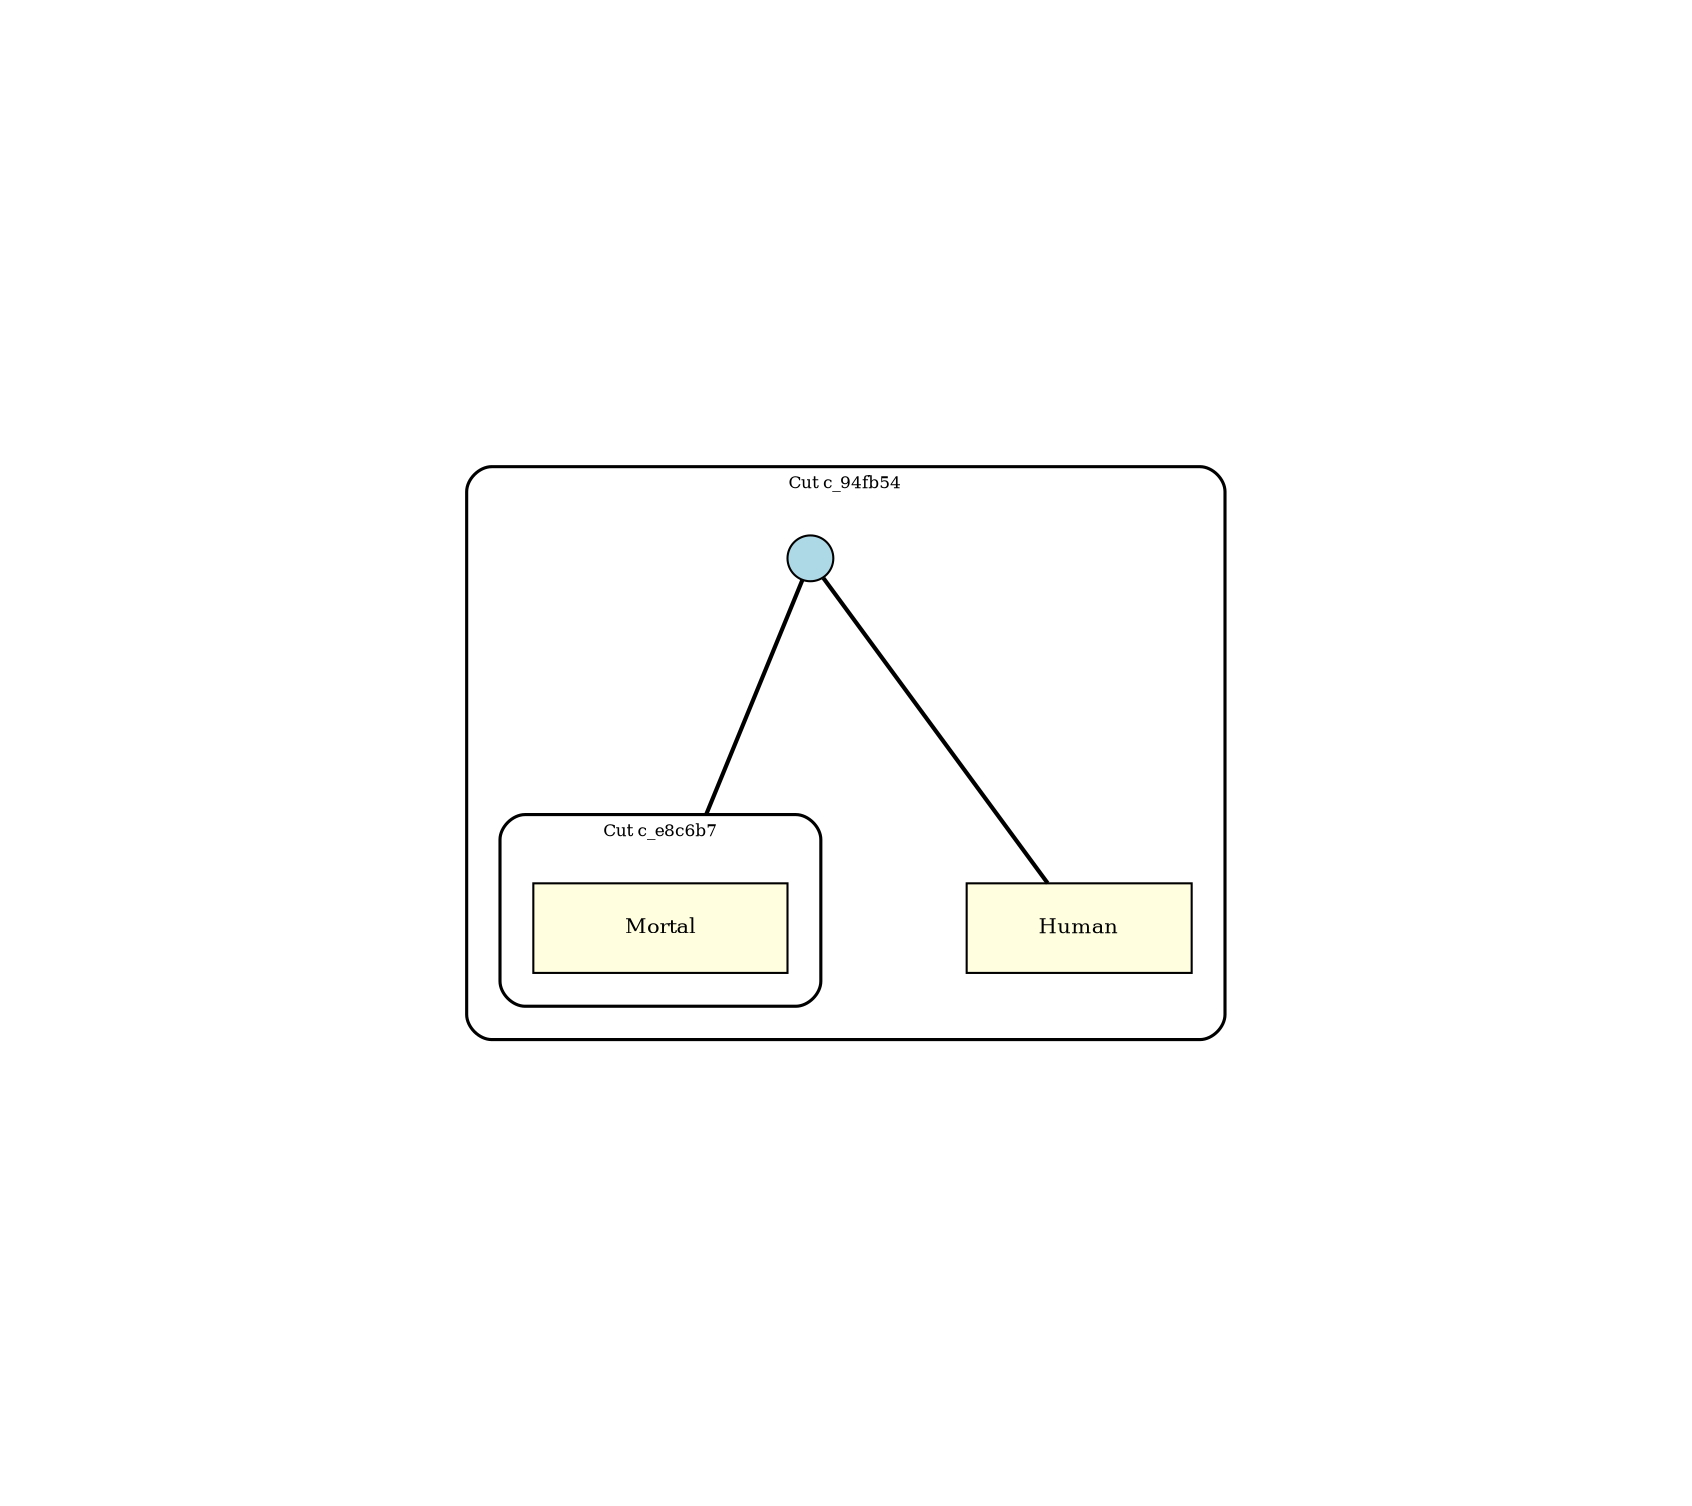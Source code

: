 graph EG {
    // ENHANCED: Dau convention layout with proper spacing
    graph [clusterrank=local, compound=true, newrank=true, rankdir=TB,
           overlap=false, splines=true, concentrate=false];
    
    // Enhanced spacing for Dau visual conventions
    node [shape=circle, width=0.4, height=0.4, fixedsize=true,
          fontsize=10, margin=0.2];
    edge [arrowhead=none, len=3.5, minlen=2.5, weight=1.0];
    
    // Spacing parameters for visual clarity (compact defaults)
    nodesep=1.2;        // Compact node separation
    ranksep=1.0;        // Compact rank separation
    margin=1.5;         // Keep graph margin modest
    pad="1.5,1.5";      // Keep padding modest
    sep="+8";           // Compact minimum separation

  
  // Default node styling with proper sizing
  node [shape=circle, style=filled, fillcolor=lightblue, fontsize=10];
  edge [fontsize=9, labeldistance=1.5, labelangle=0];

  subgraph cluster_c_94fb54a6 {
    label="Cut c_94fb54";
    style=rounded;
    color=black;
    penwidth=1.5;
    margin=16.00;  // Padding around cut contents
    labelloc=top;
    fontsize=8;
    // Leverage Graphviz hierarchical layout
    clusterrank=local;  // Layout this cluster separately

    subgraph cluster_c_e8c6b765 {
      label="Cut c_e8c6b7";
      style=rounded;
      color=black;
      penwidth=1.5;
      margin=16.00;  // Padding around cut contents
      labelloc=top;
      fontsize=8;
      // Leverage Graphviz hierarchical layout
      clusterrank=local;  // Layout this cluster separately

      e_d3a09c76 [label="Mortal", shape=box, fillcolor=lightyellow, width=1.70, height=0.60, fixedsize=true];
    }

    v_3b202035 [label="", width=0.30, height=0.30, fixedsize=true];
    e_44056247 [label="Human", shape=box, fillcolor=lightyellow, width=1.50, height=0.60, fixedsize=true];
  }

  v_3b202035 -- e_44056247 [style=bold, penwidth=2, lhead=cluster_c_94fb54a6, ltail=cluster_c_94fb54a6];
  v_3b202035 -- e_d3a09c76 [style=bold, penwidth=2, lhead=cluster_c_e8c6b765, ltail=cluster_c_94fb54a6];

}